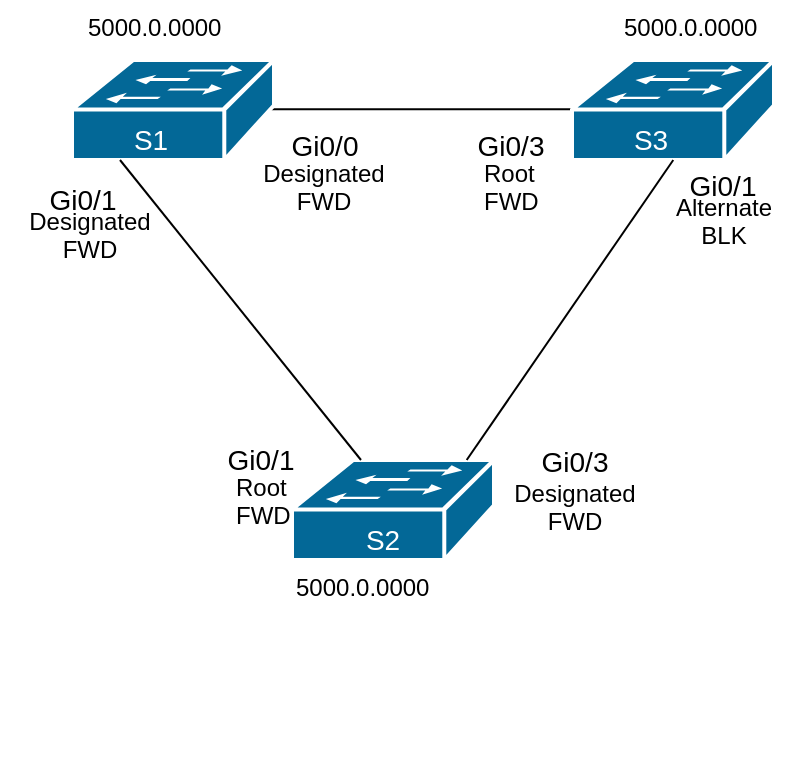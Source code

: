 <mxfile version="14.9.6" type="device"><diagram id="5pEfkoPRDAAtIgOduClj" name="Страница 1"><mxGraphModel dx="1024" dy="592" grid="1" gridSize="10" guides="1" tooltips="1" connect="1" arrows="1" fold="1" page="1" pageScale="1" pageWidth="3300" pageHeight="4681" math="0" shadow="0"><root><mxCell id="0"/><mxCell id="1" parent="0"/><mxCell id="C1ofbNRBSTuVI071hmpF-4" value="" style="endArrow=none;html=1;" parent="1" edge="1"><mxGeometry width="50" height="50" relative="1" as="geometry"><mxPoint x="690" y="234.66" as="sourcePoint"/><mxPoint x="480" y="234.66" as="targetPoint"/></mxGeometry></mxCell><mxCell id="5Zxo9_JrUlI2ZCPa4xvY-1" value="" style="shape=mxgraph.cisco.switches.workgroup_switch;html=1;pointerEvents=1;dashed=0;fillColor=#036897;strokeColor=#ffffff;strokeWidth=2;verticalLabelPosition=bottom;verticalAlign=top;align=center;outlineConnect=0;" parent="1" vertex="1"><mxGeometry x="510" y="410" width="101" height="50" as="geometry"/></mxCell><mxCell id="gjDYJCCwTTr1xgaQSc0s-2" value="" style="shape=mxgraph.cisco.switches.workgroup_switch;html=1;pointerEvents=1;dashed=0;fillColor=#036897;strokeColor=#ffffff;strokeWidth=2;verticalLabelPosition=bottom;verticalAlign=top;align=center;outlineConnect=0;" parent="1" vertex="1"><mxGeometry x="650" y="210" width="101" height="50" as="geometry"/></mxCell><mxCell id="gjDYJCCwTTr1xgaQSc0s-1" value="" style="shape=mxgraph.cisco.switches.workgroup_switch;html=1;pointerEvents=1;dashed=0;fillColor=#036897;strokeColor=#ffffff;strokeWidth=2;verticalLabelPosition=bottom;verticalAlign=top;align=center;outlineConnect=0;" parent="1" vertex="1"><mxGeometry x="400" y="210" width="101" height="50" as="geometry"/></mxCell><mxCell id="gjDYJCCwTTr1xgaQSc0s-11" value="&lt;font style=&quot;font-size: 14px&quot;&gt;S1&lt;/font&gt;" style="text;html=1;resizable=0;autosize=1;align=center;verticalAlign=middle;points=[];fillColor=none;strokeColor=none;rounded=0;fontColor=#FFFFFF;" parent="1" vertex="1"><mxGeometry x="424" y="240" width="30" height="20" as="geometry"/></mxCell><mxCell id="gjDYJCCwTTr1xgaQSc0s-13" value="&lt;font style=&quot;font-size: 14px&quot;&gt;S2&lt;/font&gt;" style="text;html=1;resizable=0;autosize=1;align=center;verticalAlign=middle;points=[];fillColor=none;strokeColor=none;rounded=0;fontColor=#FFFFFF;" parent="1" vertex="1"><mxGeometry x="540" y="440" width="30" height="20" as="geometry"/></mxCell><mxCell id="gjDYJCCwTTr1xgaQSc0s-17" value="&lt;font style=&quot;font-size: 14px&quot;&gt;Gi0/0&lt;/font&gt;" style="text;html=1;resizable=0;autosize=1;align=center;verticalAlign=middle;points=[];fillColor=none;strokeColor=none;rounded=0;" parent="1" vertex="1"><mxGeometry x="501" y="243" width="50" height="20" as="geometry"/></mxCell><mxCell id="gjDYJCCwTTr1xgaQSc0s-18" value="&lt;font style=&quot;font-size: 14px&quot;&gt;Gi0/1&lt;/font&gt;" style="text;html=1;resizable=0;autosize=1;align=center;verticalAlign=middle;points=[];fillColor=none;strokeColor=none;rounded=0;" parent="1" vertex="1"><mxGeometry x="380" y="270" width="50" height="20" as="geometry"/></mxCell><mxCell id="gjDYJCCwTTr1xgaQSc0s-21" value="&lt;font style=&quot;font-size: 14px&quot;&gt;Gi0/3&lt;/font&gt;" style="text;html=1;resizable=0;autosize=1;align=center;verticalAlign=middle;points=[];fillColor=none;strokeColor=none;rounded=0;" parent="1" vertex="1"><mxGeometry x="594" y="243" width="50" height="20" as="geometry"/></mxCell><UserObject label="5000.0.0000" link="192.168.3.11" id="gjDYJCCwTTr1xgaQSc0s-24"><mxCell style="text;whiteSpace=wrap;html=1;fontColor=#000000;" parent="1" vertex="1"><mxGeometry x="405.5" y="180" width="90" height="30" as="geometry"/></mxCell></UserObject><mxCell id="C1ofbNRBSTuVI071hmpF-1" value="&lt;font style=&quot;font-size: 14px&quot;&gt;S3&lt;/font&gt;" style="text;html=1;resizable=0;autosize=1;align=center;verticalAlign=middle;points=[];fillColor=none;strokeColor=none;rounded=0;fontColor=#FFFFFF;" parent="1" vertex="1"><mxGeometry x="674" y="240" width="30" height="20" as="geometry"/></mxCell><mxCell id="C1ofbNRBSTuVI071hmpF-2" value="" style="endArrow=none;html=1;exitX=0.693;exitY=0;exitDx=0;exitDy=0;exitPerimeter=0;" parent="1" edge="1"><mxGeometry width="50" height="50" relative="1" as="geometry"><mxPoint x="597.35" y="410" as="sourcePoint"/><mxPoint x="700.642" y="260" as="targetPoint"/></mxGeometry></mxCell><mxCell id="C1ofbNRBSTuVI071hmpF-3" value="" style="endArrow=none;html=1;exitX=0.5;exitY=0;exitDx=0;exitDy=0;exitPerimeter=0;" parent="1" edge="1"><mxGeometry width="50" height="50" relative="1" as="geometry"><mxPoint x="544.5" y="410" as="sourcePoint"/><mxPoint x="424" y="260" as="targetPoint"/></mxGeometry></mxCell><mxCell id="C1ofbNRBSTuVI071hmpF-7" value="&lt;font style=&quot;font-size: 14px&quot;&gt;Gi0/1&lt;/font&gt;" style="text;html=1;resizable=0;autosize=1;align=center;verticalAlign=middle;points=[];fillColor=none;strokeColor=none;rounded=0;" parent="1" vertex="1"><mxGeometry x="700" y="263" width="50" height="20" as="geometry"/></mxCell><mxCell id="C1ofbNRBSTuVI071hmpF-8" value="&lt;font style=&quot;font-size: 14px&quot;&gt;Gi0/3&lt;br&gt;&lt;/font&gt;&lt;span&gt;Designated&lt;/span&gt;&lt;br&gt;&lt;span&gt;FWD&lt;/span&gt;" style="text;html=1;resizable=0;autosize=1;align=center;verticalAlign=middle;points=[];fillColor=none;strokeColor=none;rounded=0;" parent="1" vertex="1"><mxGeometry x="611" y="400" width="80" height="50" as="geometry"/></mxCell><UserObject label="5000.0.0000" link="192.168.3.11" id="C1ofbNRBSTuVI071hmpF-9"><mxCell style="text;whiteSpace=wrap;html=1;fontColor=#000000;" parent="1" vertex="1"><mxGeometry x="510" y="460" width="90" height="30" as="geometry"/></mxCell></UserObject><UserObject label="5000.0.0000" link="192.168.3.11" id="C1ofbNRBSTuVI071hmpF-10"><mxCell style="text;whiteSpace=wrap;html=1;fontColor=#000000;" parent="1" vertex="1"><mxGeometry x="674" y="180" width="90" height="30" as="geometry"/></mxCell></UserObject><mxCell id="C1ofbNRBSTuVI071hmpF-11" value="&lt;font style=&quot;font-size: 14px&quot;&gt;S2&lt;/font&gt;" style="text;html=1;resizable=0;autosize=1;align=center;verticalAlign=middle;points=[];fillColor=none;strokeColor=none;rounded=0;fontColor=#FFFFFF;" parent="1" vertex="1"><mxGeometry x="540" y="540" width="30" height="20" as="geometry"/></mxCell><mxCell id="xZv7bWZEhzd_6SKaaCai-1" value="Designated&lt;br&gt;FWD" style="text;whiteSpace=wrap;html=1;align=center;" parent="1" vertex="1"><mxGeometry x="364" y="277" width="90" height="30" as="geometry"/></mxCell><mxCell id="xZv7bWZEhzd_6SKaaCai-2" value="Designated&lt;br&gt;FWD" style="text;whiteSpace=wrap;html=1;align=center;" parent="1" vertex="1"><mxGeometry x="481" y="253" width="90" height="30" as="geometry"/></mxCell><mxCell id="xZv7bWZEhzd_6SKaaCai-5" value="" style="group" parent="1" vertex="1" connectable="0"><mxGeometry x="469" y="400" width="61" height="40" as="geometry"/></mxCell><mxCell id="gjDYJCCwTTr1xgaQSc0s-19" value="&lt;font style=&quot;font-size: 14px&quot;&gt;Gi0/1&lt;/font&gt;" style="text;html=1;resizable=0;autosize=1;align=center;verticalAlign=middle;points=[];fillColor=none;strokeColor=none;rounded=0;" parent="xZv7bWZEhzd_6SKaaCai-5" vertex="1"><mxGeometry width="50" height="20" as="geometry"/></mxCell><mxCell id="xZv7bWZEhzd_6SKaaCai-3" value="Root&lt;br&gt;FWD" style="text;whiteSpace=wrap;html=1;" parent="xZv7bWZEhzd_6SKaaCai-5" vertex="1"><mxGeometry x="11" y="10" width="50" height="30" as="geometry"/></mxCell><mxCell id="xZv7bWZEhzd_6SKaaCai-9" value="Root&lt;br&gt;FWD" style="text;whiteSpace=wrap;html=1;" parent="1" vertex="1"><mxGeometry x="604" y="253" width="50" height="30" as="geometry"/></mxCell><mxCell id="xZv7bWZEhzd_6SKaaCai-10" value="Alternate&lt;br&gt;BLK" style="text;whiteSpace=wrap;html=1;align=center;" parent="1" vertex="1"><mxGeometry x="691" y="270" width="70" height="30" as="geometry"/></mxCell></root></mxGraphModel></diagram></mxfile>